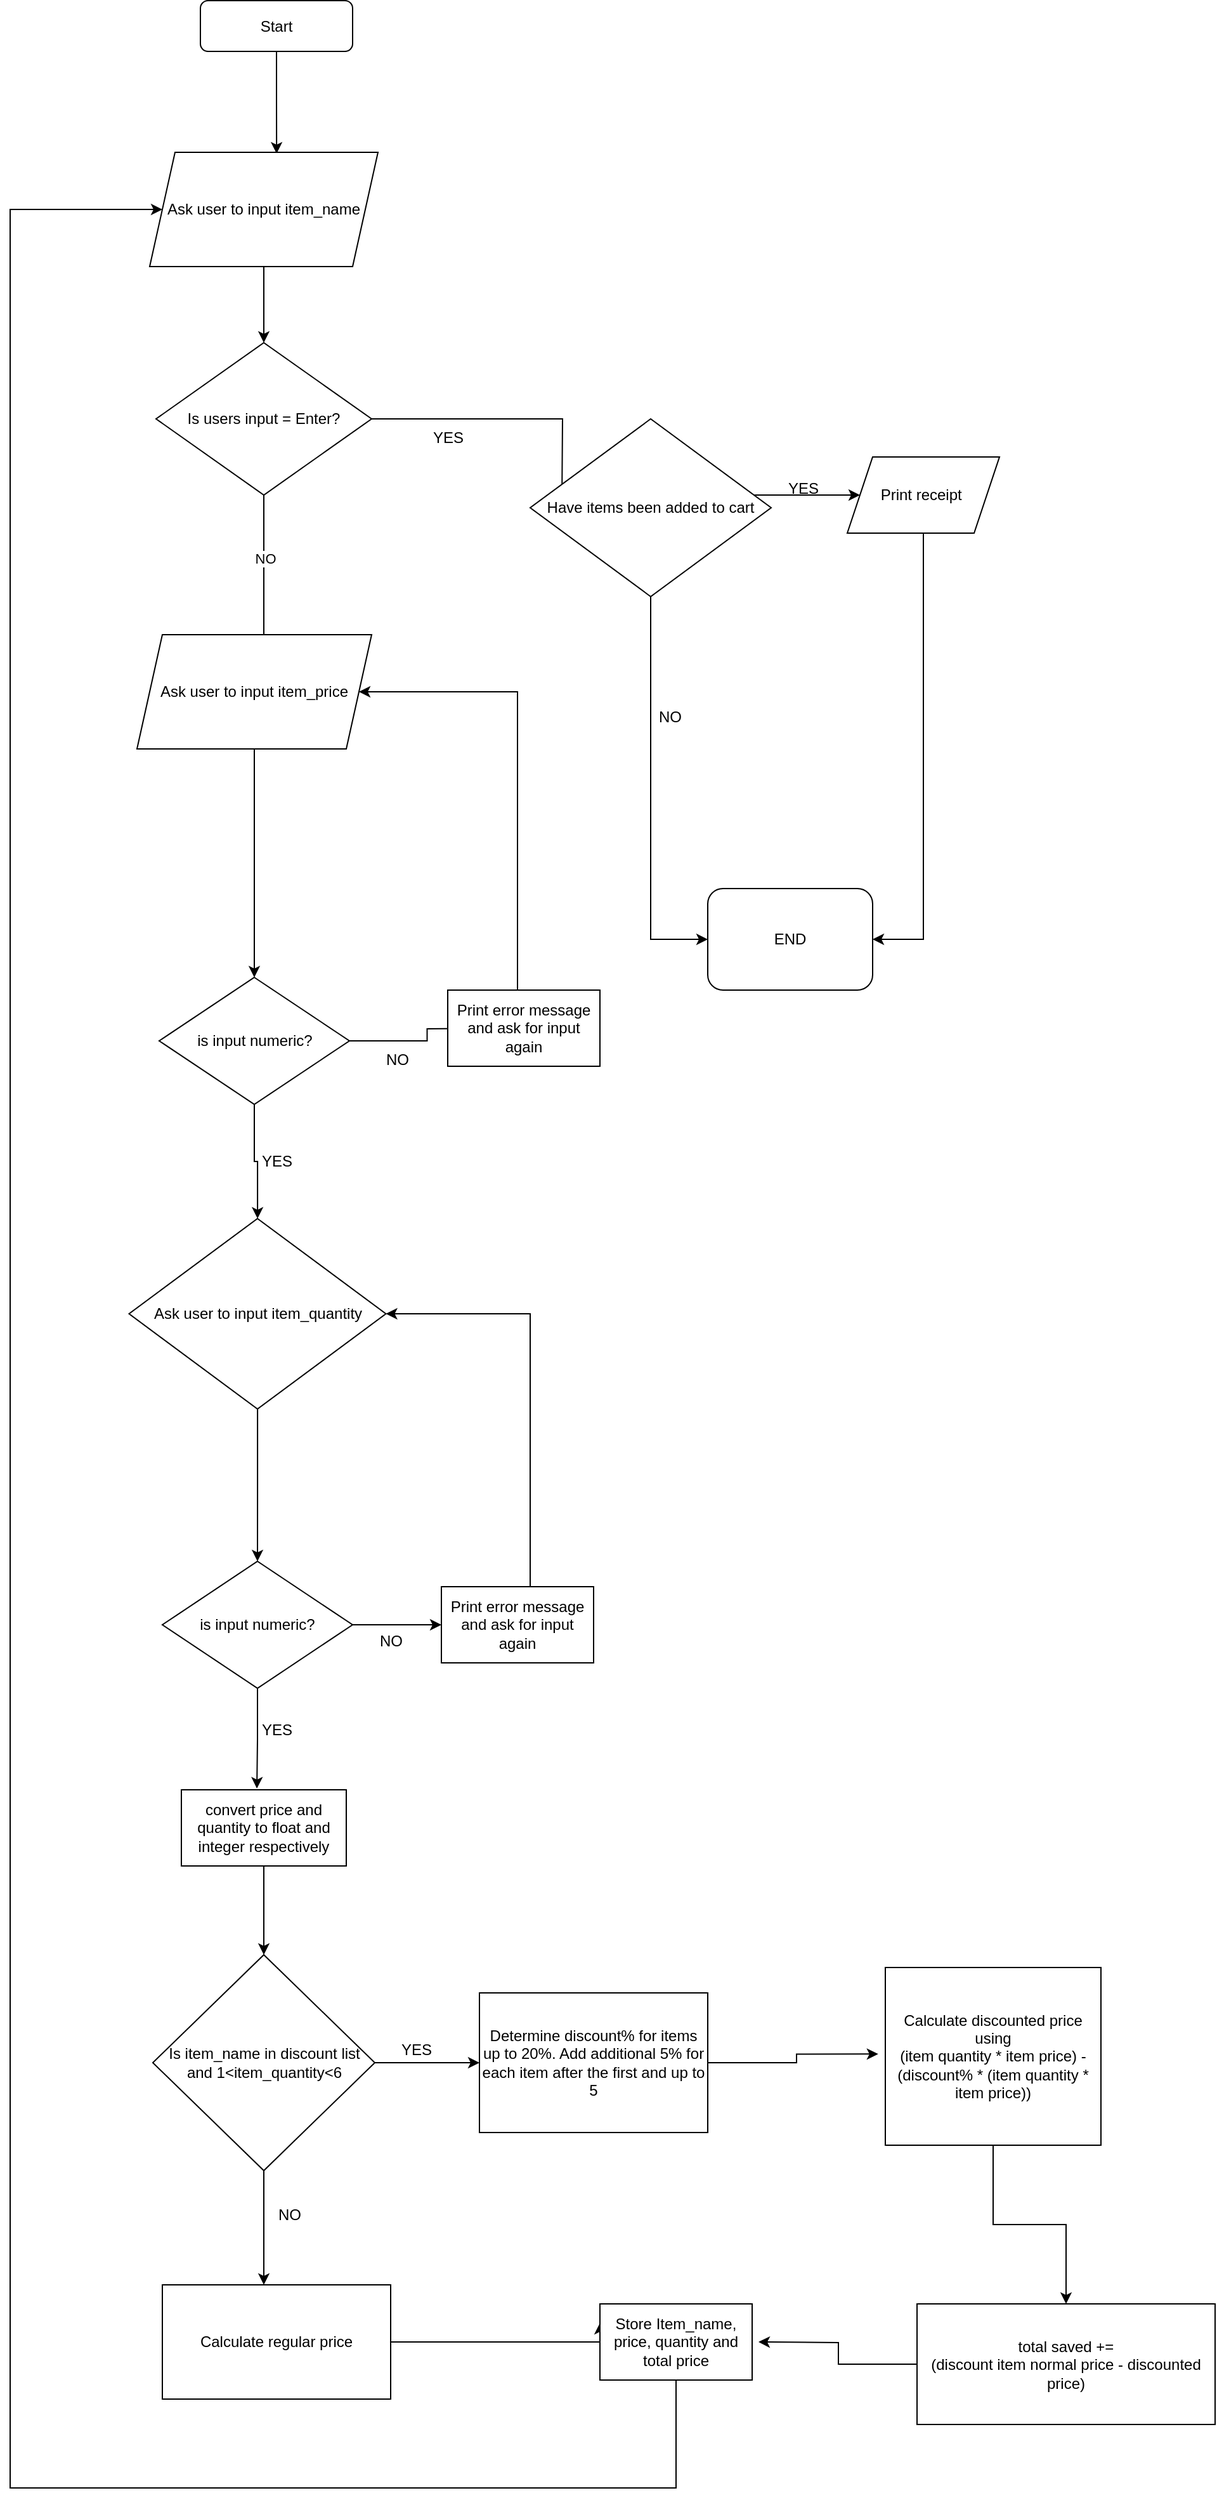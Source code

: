 <mxfile version="21.8.2" type="device">
  <diagram id="C5RBs43oDa-KdzZeNtuy" name="Page-1">
    <mxGraphModel dx="909" dy="692" grid="1" gridSize="10" guides="1" tooltips="1" connect="1" arrows="1" fold="1" page="1" pageScale="2" pageWidth="827" pageHeight="1169" math="0" shadow="0">
      <root>
        <mxCell id="WIyWlLk6GJQsqaUBKTNV-0" />
        <mxCell id="WIyWlLk6GJQsqaUBKTNV-1" parent="WIyWlLk6GJQsqaUBKTNV-0" />
        <mxCell id="1z6eioMeD4KNOvFRH6HD-8" style="edgeStyle=orthogonalEdgeStyle;rounded=0;orthogonalLoop=1;jettySize=auto;html=1;entryX=0.556;entryY=0.011;entryDx=0;entryDy=0;entryPerimeter=0;" parent="WIyWlLk6GJQsqaUBKTNV-1" source="WIyWlLk6GJQsqaUBKTNV-3" target="1z6eioMeD4KNOvFRH6HD-0" edge="1">
          <mxGeometry relative="1" as="geometry" />
        </mxCell>
        <mxCell id="WIyWlLk6GJQsqaUBKTNV-3" value="Start" style="rounded=1;whiteSpace=wrap;html=1;fontSize=12;glass=0;strokeWidth=1;shadow=0;" parent="WIyWlLk6GJQsqaUBKTNV-1" vertex="1">
          <mxGeometry x="310" y="0.5" width="120" height="40" as="geometry" />
        </mxCell>
        <mxCell id="1z6eioMeD4KNOvFRH6HD-7" style="edgeStyle=orthogonalEdgeStyle;rounded=0;orthogonalLoop=1;jettySize=auto;html=1;" parent="WIyWlLk6GJQsqaUBKTNV-1" source="1z6eioMeD4KNOvFRH6HD-0" target="1z6eioMeD4KNOvFRH6HD-1" edge="1">
          <mxGeometry relative="1" as="geometry" />
        </mxCell>
        <mxCell id="1z6eioMeD4KNOvFRH6HD-0" value="Ask user to input item_name" style="shape=parallelogram;perimeter=parallelogramPerimeter;whiteSpace=wrap;html=1;fixedSize=1;" parent="WIyWlLk6GJQsqaUBKTNV-1" vertex="1">
          <mxGeometry x="270" y="120" width="180" height="90" as="geometry" />
        </mxCell>
        <mxCell id="1z6eioMeD4KNOvFRH6HD-2" style="edgeStyle=orthogonalEdgeStyle;rounded=0;orthogonalLoop=1;jettySize=auto;html=1;entryX=0;entryY=0.5;entryDx=0;entryDy=0;" parent="WIyWlLk6GJQsqaUBKTNV-1" source="1z6eioMeD4KNOvFRH6HD-1" edge="1">
          <mxGeometry relative="1" as="geometry">
            <mxPoint x="595" y="400" as="targetPoint" />
            <Array as="points" />
          </mxGeometry>
        </mxCell>
        <mxCell id="1z6eioMeD4KNOvFRH6HD-5" style="edgeStyle=orthogonalEdgeStyle;rounded=0;orthogonalLoop=1;jettySize=auto;html=1;" parent="WIyWlLk6GJQsqaUBKTNV-1" source="1z6eioMeD4KNOvFRH6HD-1" edge="1">
          <mxGeometry relative="1" as="geometry">
            <mxPoint x="360" y="580" as="targetPoint" />
          </mxGeometry>
        </mxCell>
        <mxCell id="1z6eioMeD4KNOvFRH6HD-6" value="NO" style="edgeLabel;html=1;align=center;verticalAlign=middle;resizable=0;points=[];" parent="1z6eioMeD4KNOvFRH6HD-5" vertex="1" connectable="0">
          <mxGeometry x="0.006" y="1" relative="1" as="geometry">
            <mxPoint x="-1" y="-46" as="offset" />
          </mxGeometry>
        </mxCell>
        <mxCell id="1z6eioMeD4KNOvFRH6HD-1" value="Is users input = Enter?" style="rhombus;whiteSpace=wrap;html=1;" parent="WIyWlLk6GJQsqaUBKTNV-1" vertex="1">
          <mxGeometry x="275" y="270" width="170" height="120" as="geometry" />
        </mxCell>
        <mxCell id="1z6eioMeD4KNOvFRH6HD-3" value="YES" style="text;html=1;align=center;verticalAlign=middle;resizable=0;points=[];autosize=1;strokeColor=none;fillColor=none;" parent="WIyWlLk6GJQsqaUBKTNV-1" vertex="1">
          <mxGeometry x="480" y="330" width="50" height="30" as="geometry" />
        </mxCell>
        <mxCell id="1z6eioMeD4KNOvFRH6HD-9" value="Ask user to input item_price" style="shape=parallelogram;perimeter=parallelogramPerimeter;whiteSpace=wrap;html=1;fixedSize=1;" parent="WIyWlLk6GJQsqaUBKTNV-1" vertex="1">
          <mxGeometry x="260" y="500" width="185" height="90" as="geometry" />
        </mxCell>
        <mxCell id="1z6eioMeD4KNOvFRH6HD-40" style="edgeStyle=orthogonalEdgeStyle;rounded=0;orthogonalLoop=1;jettySize=auto;html=1;entryX=0.5;entryY=0;entryDx=0;entryDy=0;" parent="WIyWlLk6GJQsqaUBKTNV-1" source="1z6eioMeD4KNOvFRH6HD-10" target="9rIFoLn0j1q1FPhdyrLr-1" edge="1">
          <mxGeometry relative="1" as="geometry">
            <mxPoint x="355" y="1220" as="targetPoint" />
          </mxGeometry>
        </mxCell>
        <mxCell id="1z6eioMeD4KNOvFRH6HD-10" value="Ask user to input item_quantity" style="rhombus;whiteSpace=wrap;html=1;" parent="WIyWlLk6GJQsqaUBKTNV-1" vertex="1">
          <mxGeometry x="253.75" y="960" width="202.5" height="150" as="geometry" />
        </mxCell>
        <mxCell id="9rIFoLn0j1q1FPhdyrLr-28" style="edgeStyle=orthogonalEdgeStyle;rounded=0;orthogonalLoop=1;jettySize=auto;html=1;entryX=0.5;entryY=0;entryDx=0;entryDy=0;" edge="1" parent="WIyWlLk6GJQsqaUBKTNV-1" source="1z6eioMeD4KNOvFRH6HD-14" target="1z6eioMeD4KNOvFRH6HD-32">
          <mxGeometry relative="1" as="geometry" />
        </mxCell>
        <mxCell id="1z6eioMeD4KNOvFRH6HD-14" value="Calculate discounted price using&lt;br&gt;(item quantity * item price) - (discount% * (item quantity * item price))" style="rounded=0;whiteSpace=wrap;html=1;" parent="WIyWlLk6GJQsqaUBKTNV-1" vertex="1">
          <mxGeometry x="850" y="1550" width="170" height="140" as="geometry" />
        </mxCell>
        <mxCell id="1z6eioMeD4KNOvFRH6HD-17" value="Determine discount% for items up to 20%. Add additional 5% for each item after the first and up to 5" style="rounded=0;whiteSpace=wrap;html=1;" parent="WIyWlLk6GJQsqaUBKTNV-1" vertex="1">
          <mxGeometry x="530" y="1570" width="180" height="110" as="geometry" />
        </mxCell>
        <mxCell id="1z6eioMeD4KNOvFRH6HD-20" value="NO" style="text;html=1;align=center;verticalAlign=middle;resizable=0;points=[];autosize=1;strokeColor=none;fillColor=none;" parent="WIyWlLk6GJQsqaUBKTNV-1" vertex="1">
          <mxGeometry x="445" y="820" width="40" height="30" as="geometry" />
        </mxCell>
        <mxCell id="9rIFoLn0j1q1FPhdyrLr-29" style="edgeStyle=orthogonalEdgeStyle;rounded=0;orthogonalLoop=1;jettySize=auto;html=1;" edge="1" parent="WIyWlLk6GJQsqaUBKTNV-1" source="1z6eioMeD4KNOvFRH6HD-32">
          <mxGeometry relative="1" as="geometry">
            <mxPoint x="750" y="1845" as="targetPoint" />
          </mxGeometry>
        </mxCell>
        <mxCell id="1z6eioMeD4KNOvFRH6HD-32" value="total saved +=&lt;br&gt;(discount item normal price - discounted price)" style="rounded=0;whiteSpace=wrap;html=1;" parent="WIyWlLk6GJQsqaUBKTNV-1" vertex="1">
          <mxGeometry x="875" y="1815" width="235" height="95" as="geometry" />
        </mxCell>
        <mxCell id="1z6eioMeD4KNOvFRH6HD-35" value="" style="edgeStyle=orthogonalEdgeStyle;rounded=0;orthogonalLoop=1;jettySize=auto;html=1;entryX=0.5;entryY=0;entryDx=0;entryDy=0;" parent="WIyWlLk6GJQsqaUBKTNV-1" source="1z6eioMeD4KNOvFRH6HD-9" target="1z6eioMeD4KNOvFRH6HD-34" edge="1">
          <mxGeometry relative="1" as="geometry">
            <mxPoint x="353" y="670" as="sourcePoint" />
            <mxPoint x="353" y="960" as="targetPoint" />
          </mxGeometry>
        </mxCell>
        <mxCell id="1z6eioMeD4KNOvFRH6HD-37" value="" style="edgeStyle=orthogonalEdgeStyle;rounded=0;orthogonalLoop=1;jettySize=auto;html=1;" parent="WIyWlLk6GJQsqaUBKTNV-1" source="1z6eioMeD4KNOvFRH6HD-34" target="1z6eioMeD4KNOvFRH6HD-10" edge="1">
          <mxGeometry relative="1" as="geometry" />
        </mxCell>
        <mxCell id="1z6eioMeD4KNOvFRH6HD-41" style="edgeStyle=orthogonalEdgeStyle;rounded=0;orthogonalLoop=1;jettySize=auto;html=1;" parent="WIyWlLk6GJQsqaUBKTNV-1" source="1z6eioMeD4KNOvFRH6HD-34" edge="1">
          <mxGeometry relative="1" as="geometry">
            <mxPoint x="550" y="810" as="targetPoint" />
          </mxGeometry>
        </mxCell>
        <mxCell id="1z6eioMeD4KNOvFRH6HD-34" value="is input numeric?" style="rhombus;whiteSpace=wrap;html=1;" parent="WIyWlLk6GJQsqaUBKTNV-1" vertex="1">
          <mxGeometry x="277.5" y="770" width="150" height="100" as="geometry" />
        </mxCell>
        <mxCell id="1z6eioMeD4KNOvFRH6HD-38" value="YES" style="text;html=1;align=center;verticalAlign=middle;resizable=0;points=[];autosize=1;strokeColor=none;fillColor=none;" parent="WIyWlLk6GJQsqaUBKTNV-1" vertex="1">
          <mxGeometry x="345" y="900" width="50" height="30" as="geometry" />
        </mxCell>
        <mxCell id="9rIFoLn0j1q1FPhdyrLr-31" style="edgeStyle=orthogonalEdgeStyle;rounded=0;orthogonalLoop=1;jettySize=auto;html=1;entryX=1;entryY=0.5;entryDx=0;entryDy=0;" edge="1" parent="WIyWlLk6GJQsqaUBKTNV-1" source="1z6eioMeD4KNOvFRH6HD-42" target="1z6eioMeD4KNOvFRH6HD-9">
          <mxGeometry relative="1" as="geometry">
            <Array as="points">
              <mxPoint x="560" y="545" />
            </Array>
          </mxGeometry>
        </mxCell>
        <mxCell id="1z6eioMeD4KNOvFRH6HD-42" value="Print error message and ask for input again" style="rounded=0;whiteSpace=wrap;html=1;" parent="WIyWlLk6GJQsqaUBKTNV-1" vertex="1">
          <mxGeometry x="505" y="780" width="120" height="60" as="geometry" />
        </mxCell>
        <mxCell id="1z6eioMeD4KNOvFRH6HD-64" style="edgeStyle=orthogonalEdgeStyle;rounded=0;orthogonalLoop=1;jettySize=auto;html=1;entryX=0;entryY=0.5;entryDx=0;entryDy=0;" parent="WIyWlLk6GJQsqaUBKTNV-1" source="1z6eioMeD4KNOvFRH6HD-60" target="1z6eioMeD4KNOvFRH6HD-62" edge="1">
          <mxGeometry relative="1" as="geometry" />
        </mxCell>
        <mxCell id="1z6eioMeD4KNOvFRH6HD-66" style="edgeStyle=orthogonalEdgeStyle;rounded=0;orthogonalLoop=1;jettySize=auto;html=1;" parent="WIyWlLk6GJQsqaUBKTNV-1" source="1z6eioMeD4KNOvFRH6HD-60" edge="1">
          <mxGeometry relative="1" as="geometry">
            <mxPoint x="830" y="390" as="targetPoint" />
            <Array as="points">
              <mxPoint x="830" y="390" />
            </Array>
          </mxGeometry>
        </mxCell>
        <mxCell id="1z6eioMeD4KNOvFRH6HD-60" value="Have items been added to cart" style="rhombus;whiteSpace=wrap;html=1;" parent="WIyWlLk6GJQsqaUBKTNV-1" vertex="1">
          <mxGeometry x="570" y="330" width="190" height="140" as="geometry" />
        </mxCell>
        <mxCell id="1z6eioMeD4KNOvFRH6HD-62" value="END" style="rounded=1;whiteSpace=wrap;html=1;" parent="WIyWlLk6GJQsqaUBKTNV-1" vertex="1">
          <mxGeometry x="710" y="700" width="130" height="80" as="geometry" />
        </mxCell>
        <mxCell id="1z6eioMeD4KNOvFRH6HD-65" value="NO" style="text;html=1;align=center;verticalAlign=middle;resizable=0;points=[];autosize=1;strokeColor=none;fillColor=none;" parent="WIyWlLk6GJQsqaUBKTNV-1" vertex="1">
          <mxGeometry x="660" y="550" width="40" height="30" as="geometry" />
        </mxCell>
        <mxCell id="1z6eioMeD4KNOvFRH6HD-67" value="YES" style="text;html=1;align=center;verticalAlign=middle;resizable=0;points=[];autosize=1;strokeColor=none;fillColor=none;" parent="WIyWlLk6GJQsqaUBKTNV-1" vertex="1">
          <mxGeometry x="760" y="370" width="50" height="30" as="geometry" />
        </mxCell>
        <mxCell id="1z6eioMeD4KNOvFRH6HD-69" style="edgeStyle=orthogonalEdgeStyle;rounded=0;orthogonalLoop=1;jettySize=auto;html=1;entryX=1;entryY=0.5;entryDx=0;entryDy=0;exitX=0.5;exitY=1;exitDx=0;exitDy=0;" parent="WIyWlLk6GJQsqaUBKTNV-1" source="9rIFoLn0j1q1FPhdyrLr-0" target="1z6eioMeD4KNOvFRH6HD-62" edge="1">
          <mxGeometry relative="1" as="geometry">
            <mxPoint x="890" y="420" as="sourcePoint" />
          </mxGeometry>
        </mxCell>
        <mxCell id="9rIFoLn0j1q1FPhdyrLr-0" value="Print receipt&amp;nbsp;" style="shape=parallelogram;perimeter=parallelogramPerimeter;whiteSpace=wrap;html=1;fixedSize=1;" vertex="1" parent="WIyWlLk6GJQsqaUBKTNV-1">
          <mxGeometry x="820" y="360" width="120" height="60" as="geometry" />
        </mxCell>
        <mxCell id="9rIFoLn0j1q1FPhdyrLr-8" style="edgeStyle=orthogonalEdgeStyle;rounded=0;orthogonalLoop=1;jettySize=auto;html=1;entryX=0;entryY=0.5;entryDx=0;entryDy=0;" edge="1" parent="WIyWlLk6GJQsqaUBKTNV-1" source="9rIFoLn0j1q1FPhdyrLr-1" target="9rIFoLn0j1q1FPhdyrLr-2">
          <mxGeometry relative="1" as="geometry" />
        </mxCell>
        <mxCell id="9rIFoLn0j1q1FPhdyrLr-1" value="is input numeric?" style="rhombus;whiteSpace=wrap;html=1;" vertex="1" parent="WIyWlLk6GJQsqaUBKTNV-1">
          <mxGeometry x="280" y="1230" width="150" height="100" as="geometry" />
        </mxCell>
        <mxCell id="9rIFoLn0j1q1FPhdyrLr-32" style="edgeStyle=orthogonalEdgeStyle;rounded=0;orthogonalLoop=1;jettySize=auto;html=1;entryX=1;entryY=0.5;entryDx=0;entryDy=0;" edge="1" parent="WIyWlLk6GJQsqaUBKTNV-1" source="9rIFoLn0j1q1FPhdyrLr-2" target="1z6eioMeD4KNOvFRH6HD-10">
          <mxGeometry relative="1" as="geometry">
            <Array as="points">
              <mxPoint x="570" y="1035" />
            </Array>
          </mxGeometry>
        </mxCell>
        <mxCell id="9rIFoLn0j1q1FPhdyrLr-2" value="Print error message and ask for input again" style="rounded=0;whiteSpace=wrap;html=1;" vertex="1" parent="WIyWlLk6GJQsqaUBKTNV-1">
          <mxGeometry x="500" y="1250" width="120" height="60" as="geometry" />
        </mxCell>
        <mxCell id="9rIFoLn0j1q1FPhdyrLr-9" value="NO" style="text;html=1;align=center;verticalAlign=middle;resizable=0;points=[];autosize=1;strokeColor=none;fillColor=none;" vertex="1" parent="WIyWlLk6GJQsqaUBKTNV-1">
          <mxGeometry x="440" y="1278" width="40" height="30" as="geometry" />
        </mxCell>
        <mxCell id="9rIFoLn0j1q1FPhdyrLr-17" style="edgeStyle=orthogonalEdgeStyle;rounded=0;orthogonalLoop=1;jettySize=auto;html=1;entryX=0.5;entryY=0;entryDx=0;entryDy=0;" edge="1" parent="WIyWlLk6GJQsqaUBKTNV-1" source="9rIFoLn0j1q1FPhdyrLr-13" target="9rIFoLn0j1q1FPhdyrLr-15">
          <mxGeometry relative="1" as="geometry" />
        </mxCell>
        <mxCell id="9rIFoLn0j1q1FPhdyrLr-13" value="convert price and quantity to float and integer respectively" style="rounded=0;whiteSpace=wrap;html=1;" vertex="1" parent="WIyWlLk6GJQsqaUBKTNV-1">
          <mxGeometry x="295" y="1410" width="130" height="60" as="geometry" />
        </mxCell>
        <mxCell id="9rIFoLn0j1q1FPhdyrLr-14" style="edgeStyle=orthogonalEdgeStyle;rounded=0;orthogonalLoop=1;jettySize=auto;html=1;entryX=0.458;entryY=-0.017;entryDx=0;entryDy=0;entryPerimeter=0;" edge="1" parent="WIyWlLk6GJQsqaUBKTNV-1" source="9rIFoLn0j1q1FPhdyrLr-1" target="9rIFoLn0j1q1FPhdyrLr-13">
          <mxGeometry relative="1" as="geometry" />
        </mxCell>
        <mxCell id="9rIFoLn0j1q1FPhdyrLr-19" style="edgeStyle=orthogonalEdgeStyle;rounded=0;orthogonalLoop=1;jettySize=auto;html=1;" edge="1" parent="WIyWlLk6GJQsqaUBKTNV-1" source="9rIFoLn0j1q1FPhdyrLr-15">
          <mxGeometry relative="1" as="geometry">
            <mxPoint x="530" y="1625" as="targetPoint" />
          </mxGeometry>
        </mxCell>
        <mxCell id="9rIFoLn0j1q1FPhdyrLr-22" style="edgeStyle=orthogonalEdgeStyle;rounded=0;orthogonalLoop=1;jettySize=auto;html=1;" edge="1" parent="WIyWlLk6GJQsqaUBKTNV-1" source="9rIFoLn0j1q1FPhdyrLr-15">
          <mxGeometry relative="1" as="geometry">
            <mxPoint x="360" y="1800" as="targetPoint" />
          </mxGeometry>
        </mxCell>
        <mxCell id="9rIFoLn0j1q1FPhdyrLr-15" value="Is item_name in discount list&lt;br&gt;and 1&amp;lt;item_quantity&amp;lt;6" style="rhombus;whiteSpace=wrap;html=1;" vertex="1" parent="WIyWlLk6GJQsqaUBKTNV-1">
          <mxGeometry x="272.5" y="1540" width="175" height="170" as="geometry" />
        </mxCell>
        <mxCell id="9rIFoLn0j1q1FPhdyrLr-18" value="YES" style="text;html=1;align=center;verticalAlign=middle;resizable=0;points=[];autosize=1;strokeColor=none;fillColor=none;" vertex="1" parent="WIyWlLk6GJQsqaUBKTNV-1">
          <mxGeometry x="345" y="1348" width="50" height="30" as="geometry" />
        </mxCell>
        <mxCell id="9rIFoLn0j1q1FPhdyrLr-20" value="YES" style="text;html=1;align=center;verticalAlign=middle;resizable=0;points=[];autosize=1;strokeColor=none;fillColor=none;" vertex="1" parent="WIyWlLk6GJQsqaUBKTNV-1">
          <mxGeometry x="455" y="1600" width="50" height="30" as="geometry" />
        </mxCell>
        <mxCell id="9rIFoLn0j1q1FPhdyrLr-21" style="edgeStyle=orthogonalEdgeStyle;rounded=0;orthogonalLoop=1;jettySize=auto;html=1;entryX=-0.033;entryY=0.487;entryDx=0;entryDy=0;entryPerimeter=0;" edge="1" parent="WIyWlLk6GJQsqaUBKTNV-1" source="1z6eioMeD4KNOvFRH6HD-17" target="1z6eioMeD4KNOvFRH6HD-14">
          <mxGeometry relative="1" as="geometry" />
        </mxCell>
        <mxCell id="9rIFoLn0j1q1FPhdyrLr-23" value="NO" style="text;html=1;align=center;verticalAlign=middle;resizable=0;points=[];autosize=1;strokeColor=none;fillColor=none;" vertex="1" parent="WIyWlLk6GJQsqaUBKTNV-1">
          <mxGeometry x="360" y="1730" width="40" height="30" as="geometry" />
        </mxCell>
        <mxCell id="9rIFoLn0j1q1FPhdyrLr-26" style="edgeStyle=orthogonalEdgeStyle;rounded=0;orthogonalLoop=1;jettySize=auto;html=1;entryX=0;entryY=0.25;entryDx=0;entryDy=0;" edge="1" parent="WIyWlLk6GJQsqaUBKTNV-1" source="9rIFoLn0j1q1FPhdyrLr-24" target="9rIFoLn0j1q1FPhdyrLr-25">
          <mxGeometry relative="1" as="geometry">
            <Array as="points">
              <mxPoint x="625" y="1845" />
            </Array>
          </mxGeometry>
        </mxCell>
        <mxCell id="9rIFoLn0j1q1FPhdyrLr-24" value="Calculate regular price" style="rounded=0;whiteSpace=wrap;html=1;" vertex="1" parent="WIyWlLk6GJQsqaUBKTNV-1">
          <mxGeometry x="280" y="1800" width="180" height="90" as="geometry" />
        </mxCell>
        <mxCell id="9rIFoLn0j1q1FPhdyrLr-30" style="edgeStyle=orthogonalEdgeStyle;rounded=0;orthogonalLoop=1;jettySize=auto;html=1;entryX=0;entryY=0.5;entryDx=0;entryDy=0;exitX=0.5;exitY=1;exitDx=0;exitDy=0;" edge="1" parent="WIyWlLk6GJQsqaUBKTNV-1" source="9rIFoLn0j1q1FPhdyrLr-25" target="1z6eioMeD4KNOvFRH6HD-0">
          <mxGeometry relative="1" as="geometry">
            <Array as="points">
              <mxPoint x="685" y="1960" />
              <mxPoint x="160" y="1960" />
              <mxPoint x="160" y="165" />
            </Array>
          </mxGeometry>
        </mxCell>
        <mxCell id="9rIFoLn0j1q1FPhdyrLr-25" value="Store Item_name, price, quantity and total price" style="rounded=0;whiteSpace=wrap;html=1;" vertex="1" parent="WIyWlLk6GJQsqaUBKTNV-1">
          <mxGeometry x="625" y="1815" width="120" height="60" as="geometry" />
        </mxCell>
      </root>
    </mxGraphModel>
  </diagram>
</mxfile>
